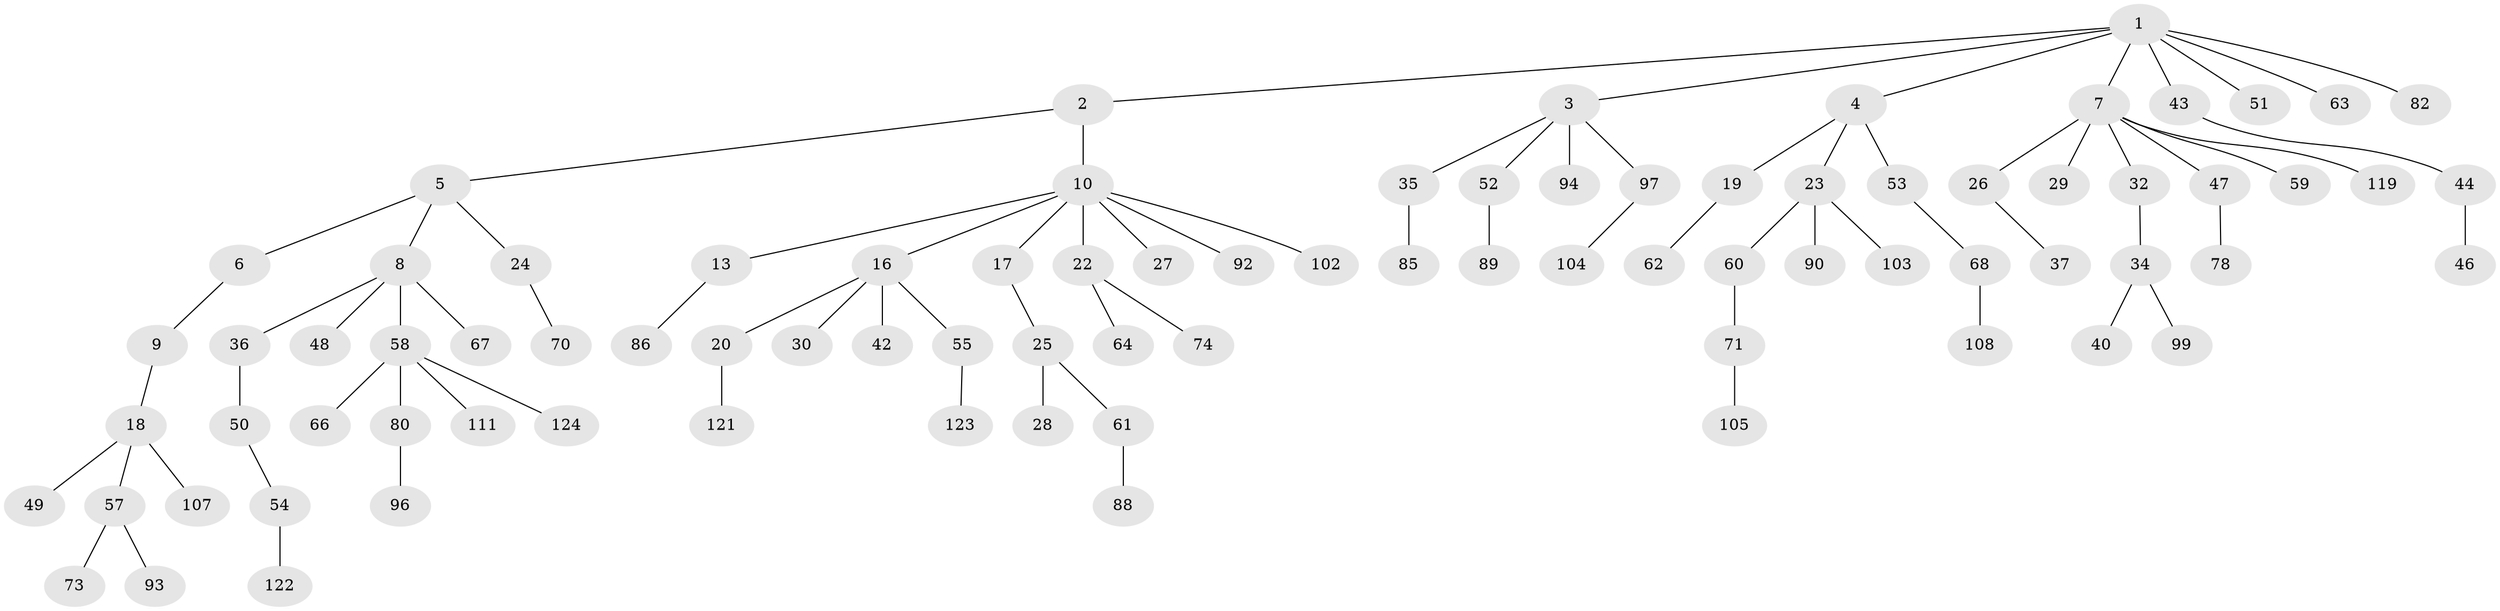 // Generated by graph-tools (version 1.1) at 2025/52/02/27/25 19:52:12]
// undirected, 85 vertices, 84 edges
graph export_dot {
graph [start="1"]
  node [color=gray90,style=filled];
  1 [super="+15"];
  2 [super="+76"];
  3 [super="+31"];
  4 [super="+21"];
  5;
  6 [super="+106"];
  7 [super="+12"];
  8 [super="+14"];
  9;
  10 [super="+11"];
  13;
  16 [super="+41"];
  17;
  18 [super="+33"];
  19 [super="+83"];
  20 [super="+115"];
  22 [super="+112"];
  23 [super="+72"];
  24 [super="+38"];
  25 [super="+114"];
  26;
  27;
  28 [super="+120"];
  29;
  30;
  32;
  34 [super="+56"];
  35 [super="+39"];
  36 [super="+69"];
  37 [super="+45"];
  40;
  42;
  43;
  44 [super="+65"];
  46 [super="+79"];
  47;
  48;
  49;
  50 [super="+81"];
  51 [super="+91"];
  52;
  53;
  54 [super="+77"];
  55 [super="+116"];
  57 [super="+95"];
  58 [super="+84"];
  59;
  60;
  61 [super="+110"];
  62;
  63;
  64;
  66;
  67;
  68 [super="+75"];
  70;
  71 [super="+87"];
  73;
  74;
  78 [super="+117"];
  80;
  82;
  85 [super="+98"];
  86 [super="+100"];
  88;
  89;
  90 [super="+118"];
  92;
  93;
  94;
  96;
  97 [super="+101"];
  99;
  102;
  103;
  104;
  105;
  107;
  108 [super="+109"];
  111 [super="+113"];
  119;
  121;
  122;
  123;
  124;
  1 -- 2;
  1 -- 3;
  1 -- 4;
  1 -- 7;
  1 -- 63;
  1 -- 82;
  1 -- 51;
  1 -- 43;
  2 -- 5;
  2 -- 10;
  3 -- 52;
  3 -- 97;
  3 -- 35;
  3 -- 94;
  4 -- 19;
  4 -- 53;
  4 -- 23;
  5 -- 6;
  5 -- 8;
  5 -- 24;
  6 -- 9;
  7 -- 47;
  7 -- 119;
  7 -- 32;
  7 -- 26;
  7 -- 59;
  7 -- 29;
  8 -- 36;
  8 -- 58;
  8 -- 67;
  8 -- 48;
  9 -- 18;
  10 -- 16;
  10 -- 17;
  10 -- 22;
  10 -- 27;
  10 -- 92;
  10 -- 102;
  10 -- 13;
  13 -- 86;
  16 -- 20;
  16 -- 30;
  16 -- 42;
  16 -- 55;
  17 -- 25;
  18 -- 49;
  18 -- 57;
  18 -- 107;
  19 -- 62;
  20 -- 121;
  22 -- 64;
  22 -- 74;
  23 -- 60;
  23 -- 103;
  23 -- 90;
  24 -- 70;
  25 -- 28;
  25 -- 61;
  26 -- 37;
  32 -- 34;
  34 -- 40;
  34 -- 99;
  35 -- 85;
  36 -- 50;
  43 -- 44;
  44 -- 46;
  47 -- 78;
  50 -- 54;
  52 -- 89;
  53 -- 68;
  54 -- 122;
  55 -- 123;
  57 -- 73;
  57 -- 93;
  58 -- 66;
  58 -- 80;
  58 -- 124;
  58 -- 111;
  60 -- 71;
  61 -- 88;
  68 -- 108;
  71 -- 105;
  80 -- 96;
  97 -- 104;
}
